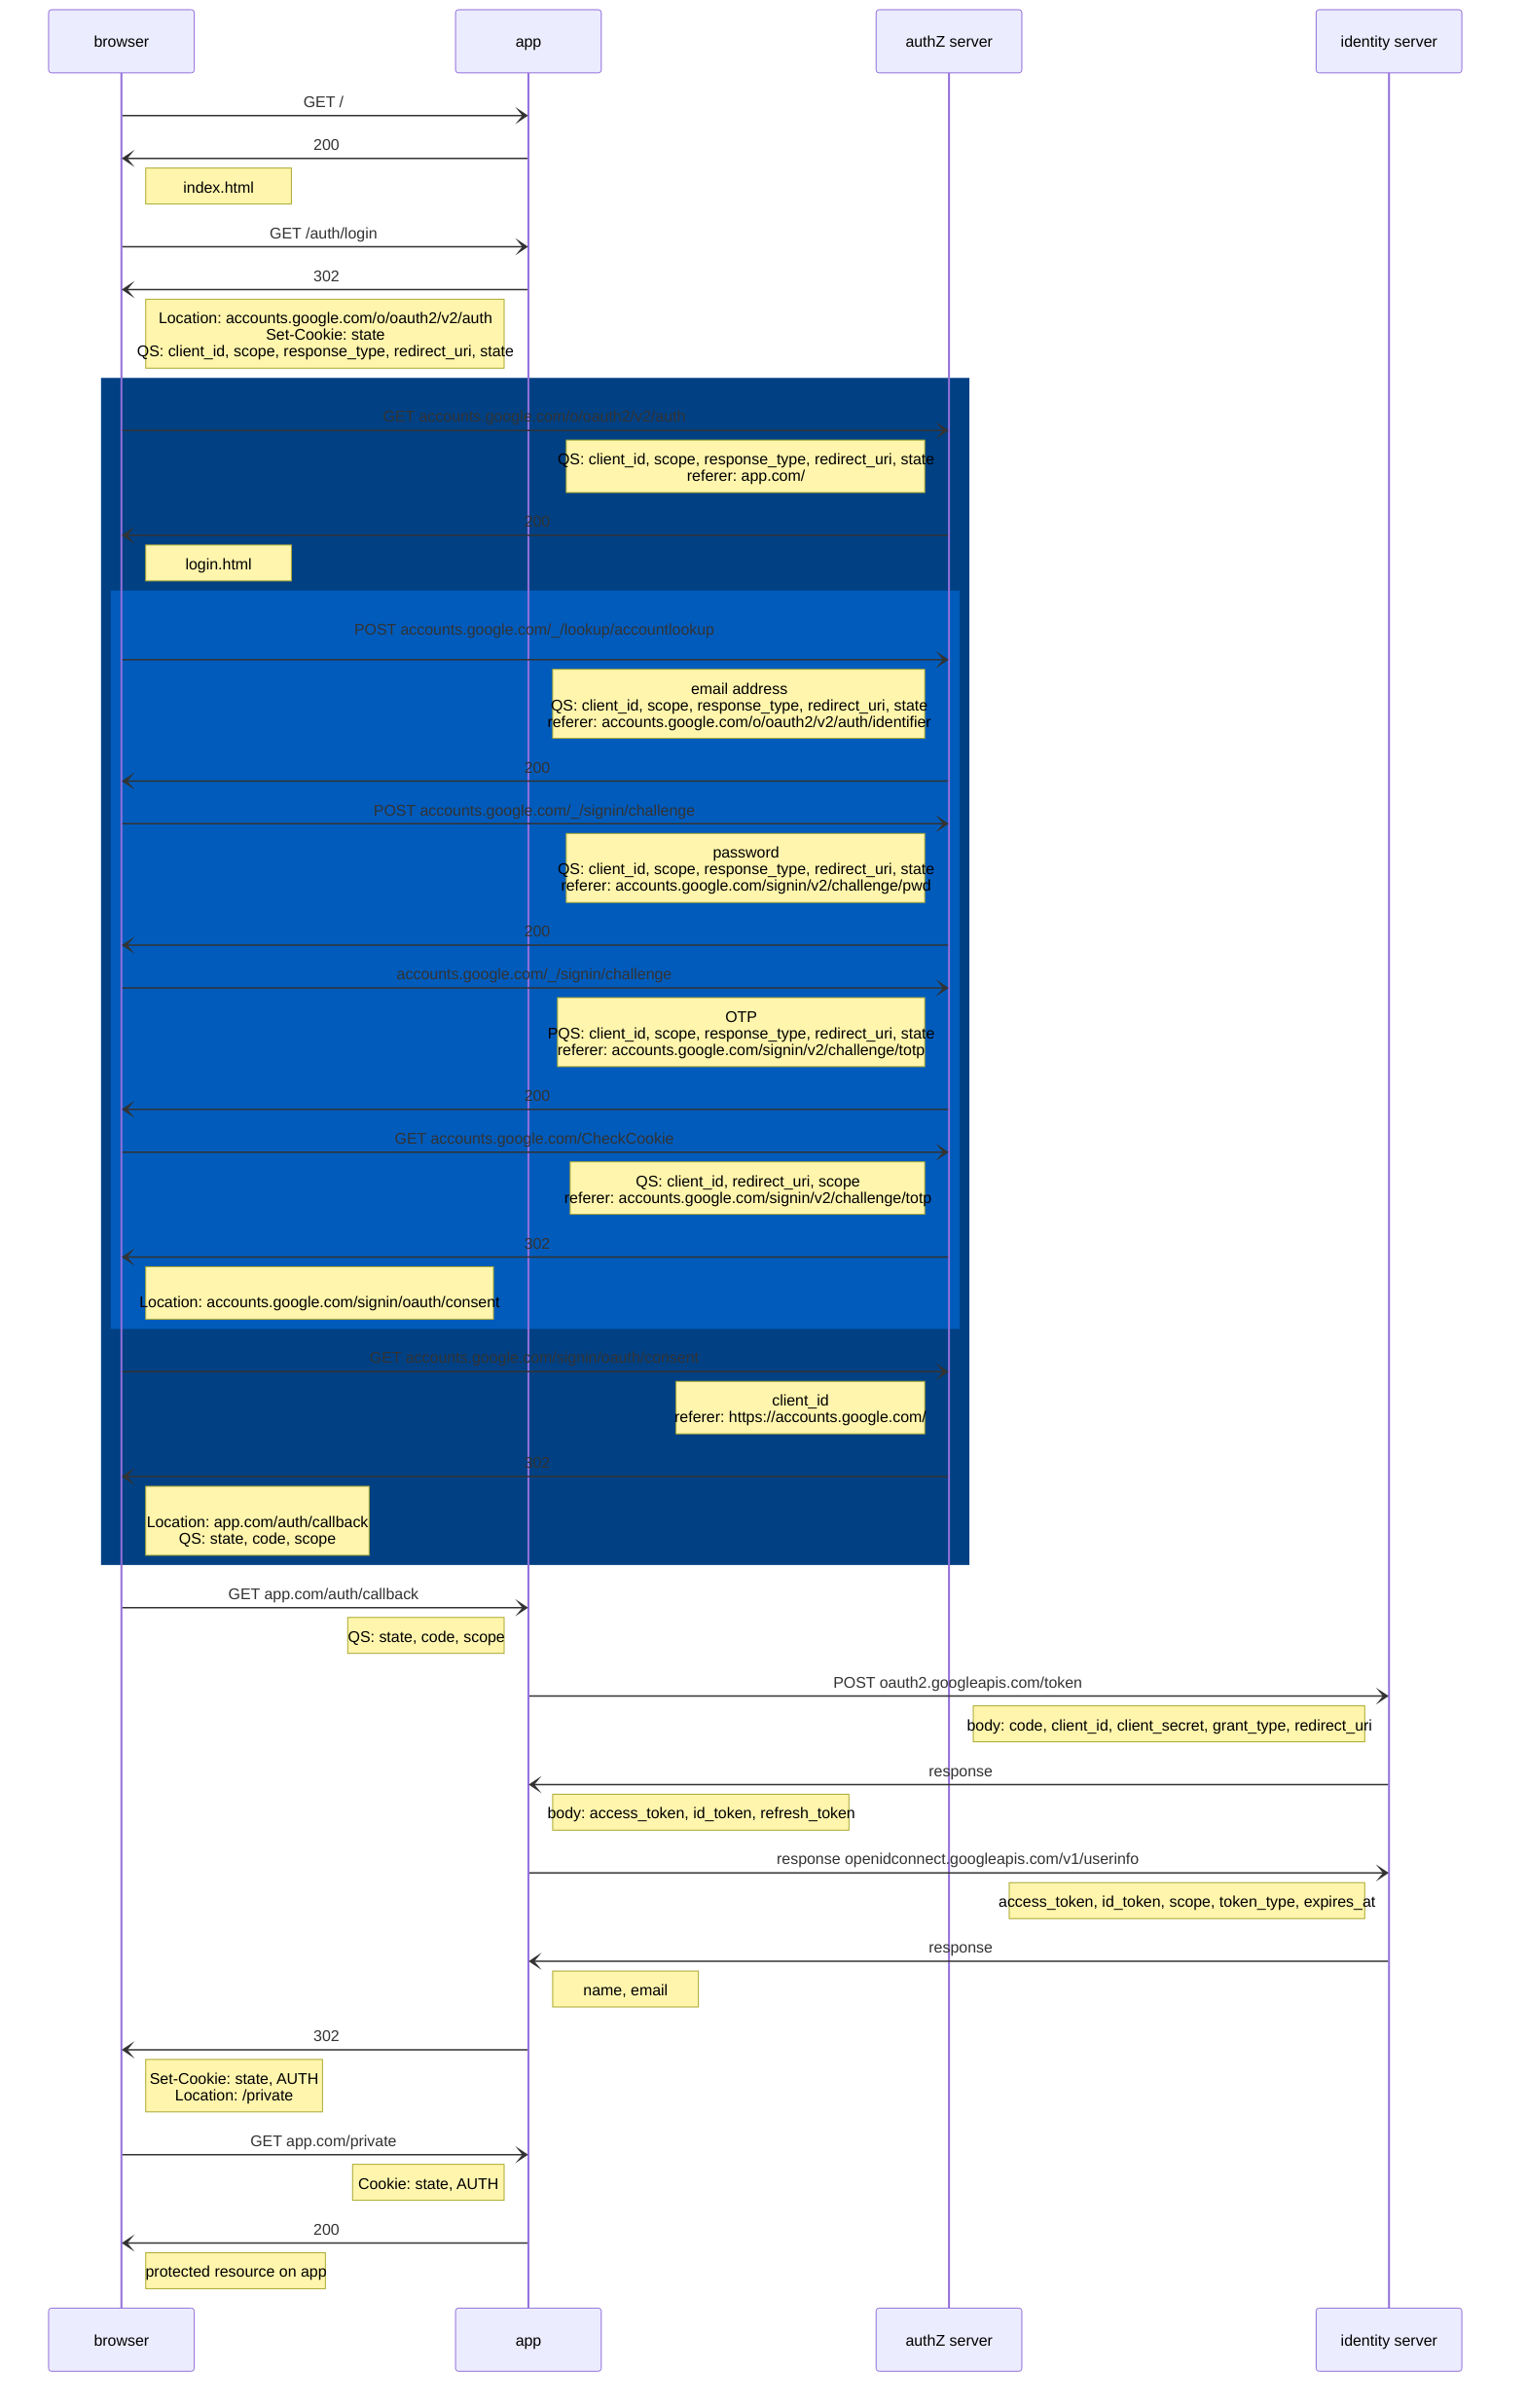 sequenceDiagram

    participant b as browser
    participant a as app
    participant azs as authZ server
    participant ids as identity server

    b-)a: GET /

    a-)b: 200
    Note right of b: index.html

    b-)a: GET /auth/login

    a-)b: 302
    Note right of b: Location: accounts.google.com/o/oauth2/v2/auth<br>Set-Cookie: state<br>QS: client_id, scope, response_type, redirect_uri, state

    rect rgb(0, 64, 131)
    b-)azs: GET accounts.google.com/o/oauth2/v2/auth
    Note left of azs: QS: client_id, scope, response_type, redirect_uri, state<br>referer: app.com/

    azs-)b: 200
    Note right of b: login.html

    rect rgb(0, 91, 187)
    b-)azs: POST accounts.google.com/_/lookup/accountlookup<br>
    Note left of azs: email address<br>QS: client_id, scope, response_type, redirect_uri, state<br>referer: accounts.google.com/o/oauth2/v2/auth/identifier

    azs-) b: 200

    b-)azs: POST accounts.google.com/_/signin/challenge
    Note left of azs: password<br>QS: client_id, scope, response_type, redirect_uri, state<br>referer: accounts.google.com/signin/v2/challenge/pwd

    azs-) b: 200

    b-)azs: accounts.google.com/_/signin/challenge
    Note left of azs: OTP<br>PQS: client_id, scope, response_type, redirect_uri, state<br>referer: accounts.google.com/signin/v2/challenge/totp

    azs-) b: 200

    b-)azs: GET accounts.google.com/CheckCookie
    Note left of azs: QS: client_id, redirect_uri, scope<br>referer: accounts.google.com/signin/v2/challenge/totp

    azs-)b: 302
    Note right of b: <br>Location: accounts.google.com/signin/oauth/consent
    end

    b-)azs: GET accounts.google.com/signin/oauth/consent
    Note left of azs: client_id<br>referer: https://accounts.google.com/

    azs-)b: 302
    Note right of b: <br>Location: app.com/auth/callback<br>QS: state, code, scope
    end

    b-)a: GET app.com/auth/callback
    Note left of a: QS: state, code, scope

    a-)ids: POST oauth2.googleapis.com/token
    Note left of ids: body: code, client_id, client_secret, grant_type, redirect_uri

    ids-)a: response
    Note right of a: body: access_token, id_token, refresh_token

    a-)ids: response openidconnect.googleapis.com/v1/userinfo
    Note left of ids: access_token, id_token, scope, token_type, expires_at

    ids-)a: response
    Note right of a: name, email

    a-)b: 302
    Note right of b: Set-Cookie: state, AUTH<br>Location: /private

    b-)a: GET app.com/private
    Note left of a: Cookie: state, AUTH

    a-)b: 200
    Note right of b: protected resource on app